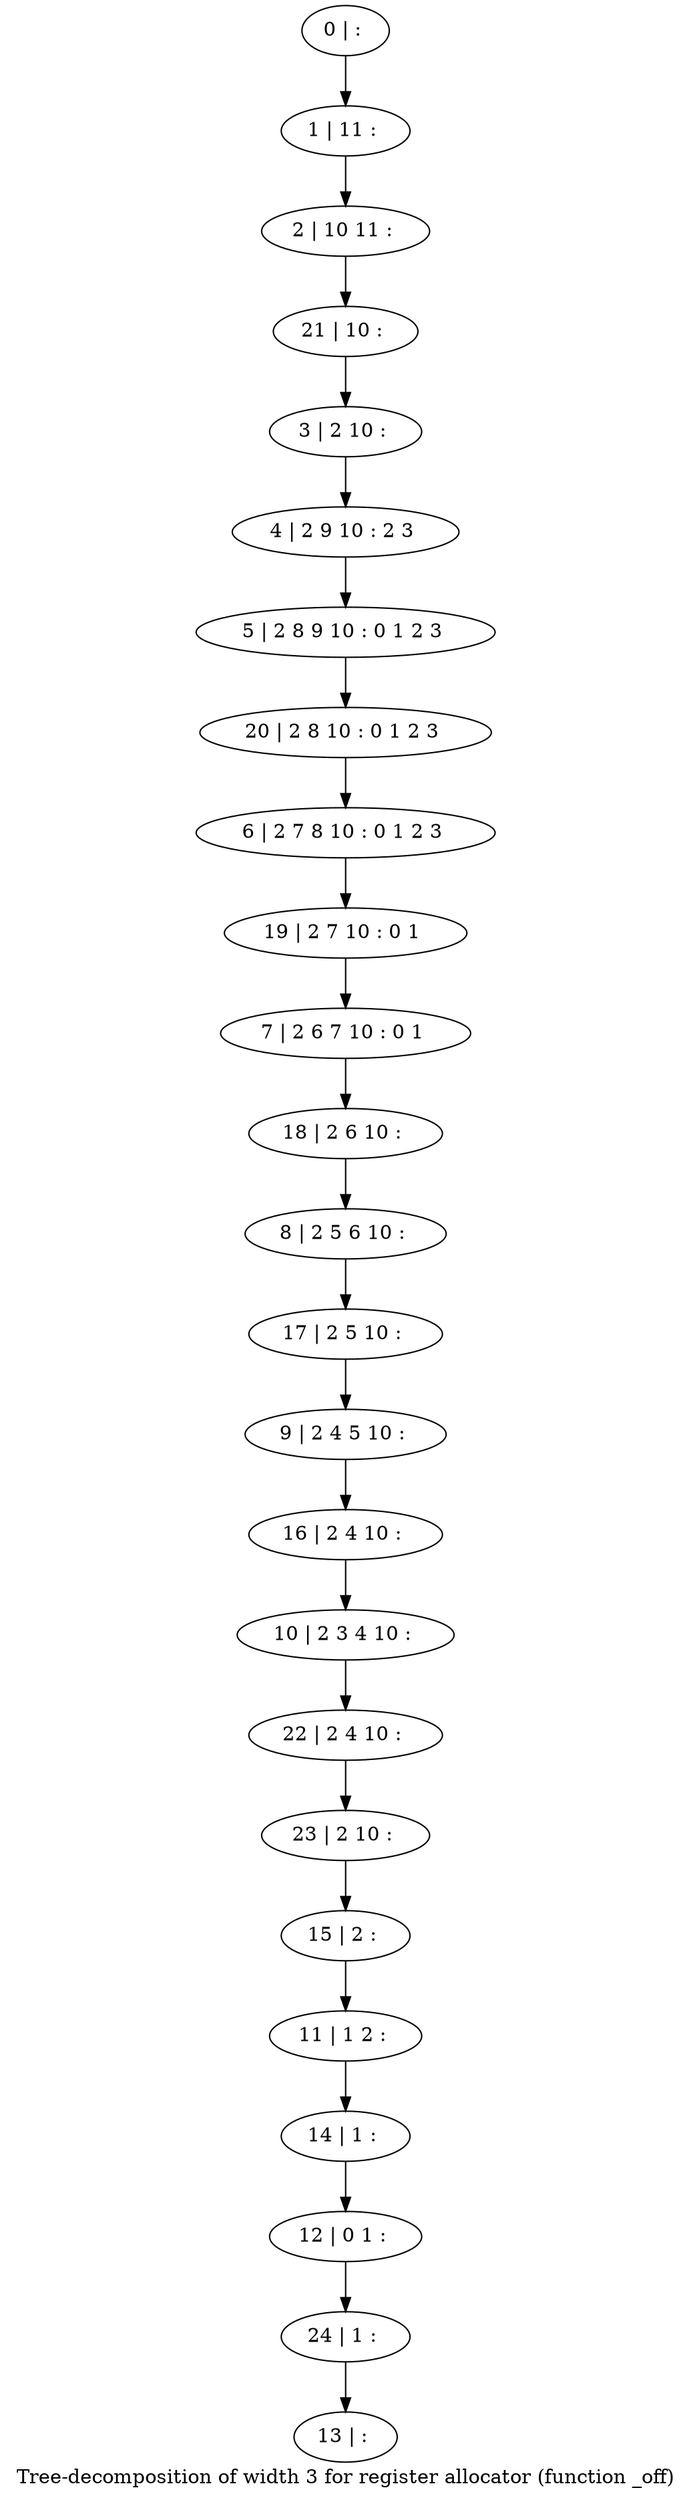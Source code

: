 digraph G {
graph [label="Tree-decomposition of width 3 for register allocator (function _off)"]
0[label="0 | : "];
1[label="1 | 11 : "];
2[label="2 | 10 11 : "];
3[label="3 | 2 10 : "];
4[label="4 | 2 9 10 : 2 3 "];
5[label="5 | 2 8 9 10 : 0 1 2 3 "];
6[label="6 | 2 7 8 10 : 0 1 2 3 "];
7[label="7 | 2 6 7 10 : 0 1 "];
8[label="8 | 2 5 6 10 : "];
9[label="9 | 2 4 5 10 : "];
10[label="10 | 2 3 4 10 : "];
11[label="11 | 1 2 : "];
12[label="12 | 0 1 : "];
13[label="13 | : "];
14[label="14 | 1 : "];
15[label="15 | 2 : "];
16[label="16 | 2 4 10 : "];
17[label="17 | 2 5 10 : "];
18[label="18 | 2 6 10 : "];
19[label="19 | 2 7 10 : 0 1 "];
20[label="20 | 2 8 10 : 0 1 2 3 "];
21[label="21 | 10 : "];
22[label="22 | 2 4 10 : "];
23[label="23 | 2 10 : "];
24[label="24 | 1 : "];
0->1 ;
1->2 ;
3->4 ;
4->5 ;
14->12 ;
11->14 ;
15->11 ;
16->10 ;
9->16 ;
17->9 ;
8->17 ;
18->8 ;
7->18 ;
19->7 ;
6->19 ;
20->6 ;
5->20 ;
21->3 ;
2->21 ;
10->22 ;
23->15 ;
22->23 ;
24->13 ;
12->24 ;
}
